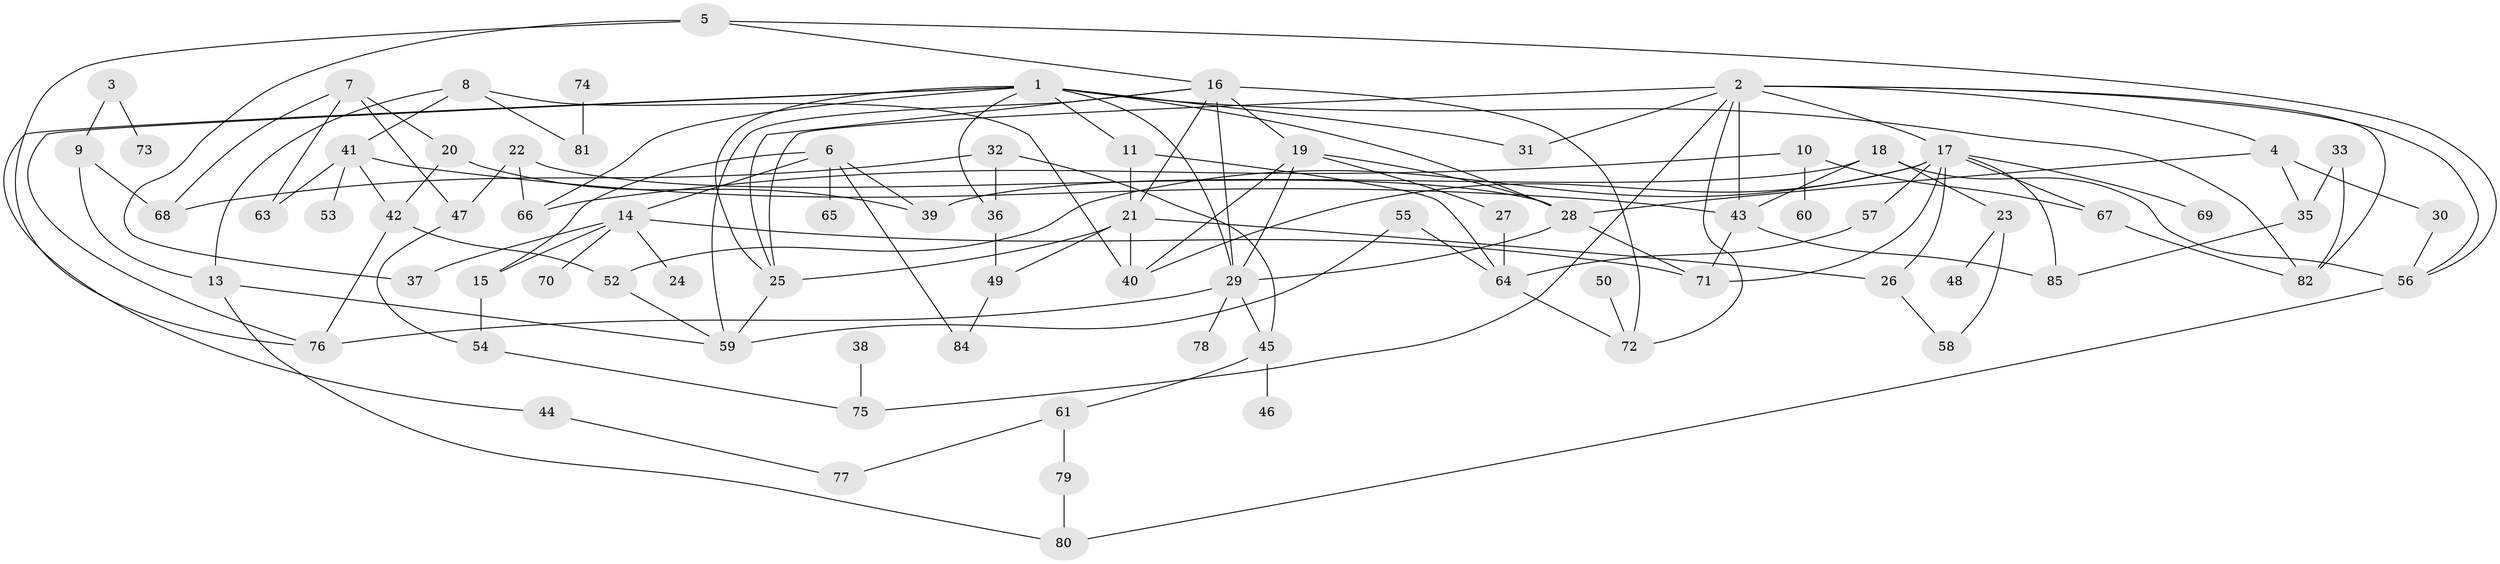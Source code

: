 // original degree distribution, {2: 0.21008403361344538, 4: 0.20168067226890757, 3: 0.29411764705882354, 0: 0.03361344537815126, 6: 0.03361344537815126, 1: 0.15966386554621848, 5: 0.058823529411764705, 7: 0.008403361344537815}
// Generated by graph-tools (version 1.1) at 2025/48/03/04/25 22:48:00]
// undirected, 80 vertices, 132 edges
graph export_dot {
  node [color=gray90,style=filled];
  1;
  2;
  3;
  4;
  5;
  6;
  7;
  8;
  9;
  10;
  11;
  13;
  14;
  15;
  16;
  17;
  18;
  19;
  20;
  21;
  22;
  23;
  24;
  25;
  26;
  27;
  28;
  29;
  30;
  31;
  32;
  33;
  35;
  36;
  37;
  38;
  39;
  40;
  41;
  42;
  43;
  44;
  45;
  46;
  47;
  48;
  49;
  50;
  52;
  53;
  54;
  55;
  56;
  57;
  58;
  59;
  60;
  61;
  63;
  64;
  65;
  66;
  67;
  68;
  69;
  70;
  71;
  72;
  73;
  74;
  75;
  76;
  77;
  78;
  79;
  80;
  81;
  82;
  84;
  85;
  1 -- 11 [weight=1.0];
  1 -- 25 [weight=1.0];
  1 -- 28 [weight=1.0];
  1 -- 29 [weight=1.0];
  1 -- 31 [weight=1.0];
  1 -- 36 [weight=1.0];
  1 -- 44 [weight=1.0];
  1 -- 66 [weight=1.0];
  1 -- 76 [weight=1.0];
  1 -- 82 [weight=1.0];
  2 -- 4 [weight=1.0];
  2 -- 17 [weight=1.0];
  2 -- 25 [weight=1.0];
  2 -- 31 [weight=1.0];
  2 -- 43 [weight=1.0];
  2 -- 56 [weight=1.0];
  2 -- 72 [weight=1.0];
  2 -- 75 [weight=1.0];
  2 -- 82 [weight=1.0];
  3 -- 9 [weight=1.0];
  3 -- 73 [weight=1.0];
  4 -- 28 [weight=1.0];
  4 -- 30 [weight=1.0];
  4 -- 35 [weight=1.0];
  5 -- 16 [weight=1.0];
  5 -- 37 [weight=1.0];
  5 -- 56 [weight=1.0];
  5 -- 76 [weight=1.0];
  6 -- 14 [weight=1.0];
  6 -- 15 [weight=1.0];
  6 -- 39 [weight=1.0];
  6 -- 65 [weight=1.0];
  6 -- 84 [weight=1.0];
  7 -- 20 [weight=1.0];
  7 -- 47 [weight=1.0];
  7 -- 63 [weight=1.0];
  7 -- 68 [weight=1.0];
  8 -- 13 [weight=1.0];
  8 -- 40 [weight=1.0];
  8 -- 41 [weight=1.0];
  8 -- 81 [weight=1.0];
  9 -- 13 [weight=1.0];
  9 -- 68 [weight=1.0];
  10 -- 60 [weight=1.0];
  10 -- 66 [weight=1.0];
  10 -- 67 [weight=1.0];
  11 -- 21 [weight=1.0];
  11 -- 64 [weight=1.0];
  13 -- 59 [weight=1.0];
  13 -- 80 [weight=1.0];
  14 -- 15 [weight=1.0];
  14 -- 24 [weight=1.0];
  14 -- 37 [weight=1.0];
  14 -- 70 [weight=1.0];
  14 -- 71 [weight=1.0];
  15 -- 54 [weight=1.0];
  16 -- 19 [weight=1.0];
  16 -- 21 [weight=1.0];
  16 -- 25 [weight=1.0];
  16 -- 29 [weight=1.0];
  16 -- 59 [weight=1.0];
  16 -- 72 [weight=1.0];
  17 -- 26 [weight=1.0];
  17 -- 40 [weight=1.0];
  17 -- 52 [weight=1.0];
  17 -- 57 [weight=1.0];
  17 -- 67 [weight=1.0];
  17 -- 69 [weight=1.0];
  17 -- 71 [weight=1.0];
  17 -- 85 [weight=1.0];
  18 -- 23 [weight=1.0];
  18 -- 39 [weight=1.0];
  18 -- 43 [weight=1.0];
  18 -- 56 [weight=2.0];
  19 -- 27 [weight=1.0];
  19 -- 28 [weight=1.0];
  19 -- 29 [weight=1.0];
  19 -- 40 [weight=1.0];
  20 -- 39 [weight=1.0];
  20 -- 42 [weight=1.0];
  21 -- 25 [weight=1.0];
  21 -- 26 [weight=1.0];
  21 -- 40 [weight=2.0];
  21 -- 49 [weight=1.0];
  22 -- 28 [weight=1.0];
  22 -- 47 [weight=1.0];
  22 -- 66 [weight=1.0];
  23 -- 48 [weight=1.0];
  23 -- 58 [weight=1.0];
  25 -- 59 [weight=1.0];
  26 -- 58 [weight=1.0];
  27 -- 64 [weight=1.0];
  28 -- 29 [weight=1.0];
  28 -- 71 [weight=1.0];
  29 -- 45 [weight=1.0];
  29 -- 76 [weight=1.0];
  29 -- 78 [weight=1.0];
  30 -- 56 [weight=1.0];
  32 -- 36 [weight=1.0];
  32 -- 45 [weight=1.0];
  32 -- 68 [weight=1.0];
  33 -- 35 [weight=1.0];
  33 -- 82 [weight=1.0];
  35 -- 85 [weight=1.0];
  36 -- 49 [weight=1.0];
  38 -- 75 [weight=1.0];
  41 -- 42 [weight=1.0];
  41 -- 43 [weight=1.0];
  41 -- 53 [weight=1.0];
  41 -- 63 [weight=1.0];
  42 -- 52 [weight=1.0];
  42 -- 76 [weight=1.0];
  43 -- 71 [weight=1.0];
  43 -- 85 [weight=1.0];
  44 -- 77 [weight=1.0];
  45 -- 46 [weight=1.0];
  45 -- 61 [weight=1.0];
  47 -- 54 [weight=1.0];
  49 -- 84 [weight=1.0];
  50 -- 72 [weight=1.0];
  52 -- 59 [weight=1.0];
  54 -- 75 [weight=1.0];
  55 -- 59 [weight=1.0];
  55 -- 64 [weight=1.0];
  56 -- 80 [weight=1.0];
  57 -- 64 [weight=1.0];
  61 -- 77 [weight=1.0];
  61 -- 79 [weight=1.0];
  64 -- 72 [weight=1.0];
  67 -- 82 [weight=1.0];
  74 -- 81 [weight=1.0];
  79 -- 80 [weight=1.0];
}
